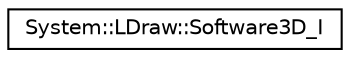 digraph G
{
  edge [fontname="Helvetica",fontsize="10",labelfontname="Helvetica",labelfontsize="10"];
  node [fontname="Helvetica",fontsize="10",shape=record];
  rankdir="LR";
  Node1 [label="System::LDraw::Software3D_I",height=0.2,width=0.4,color="black", fillcolor="white", style="filled",URL="$class_system_1_1_l_draw_1_1_software3_d___i.html"];
}

